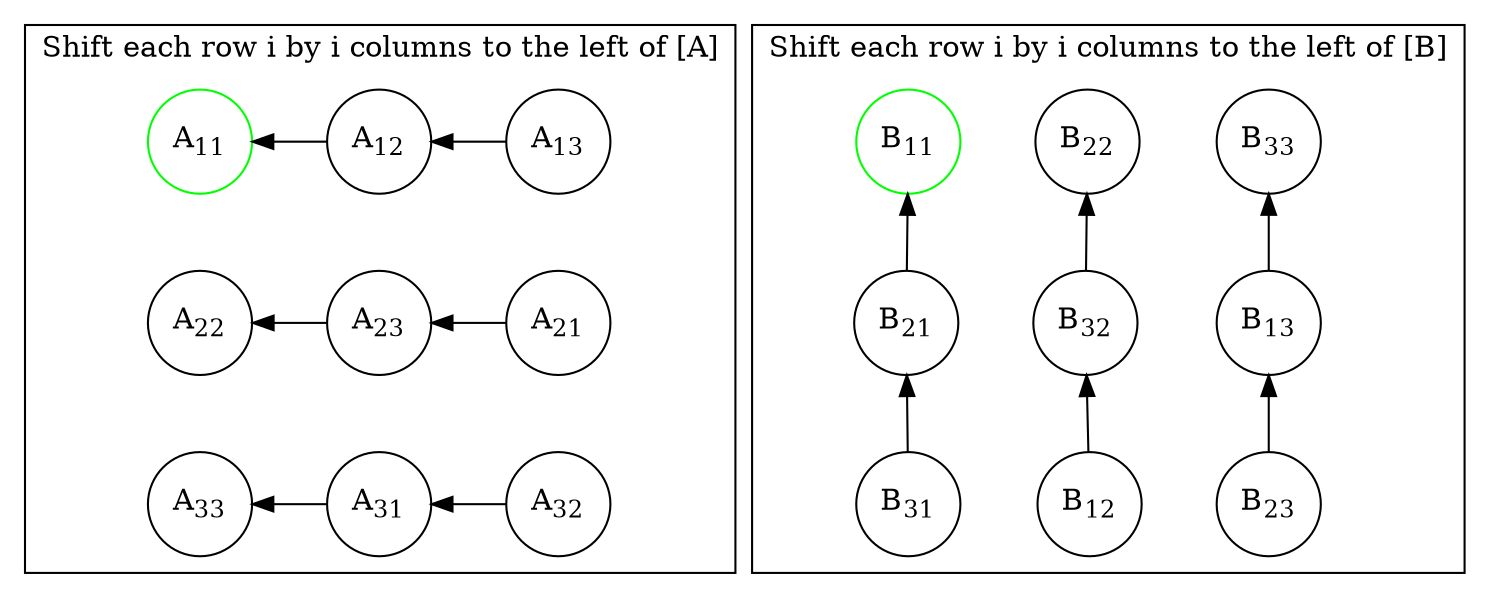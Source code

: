 digraph G {
 // splines="line";
  node [shape=circle,
      fixedsize=true, # don't allow nodes to change sizes dynamically
      width=0.7, nodesep = 0.5, ranksep = 0.5];  
  subgraph cluster_0 {
    nodesep = 0.5;
    //node[ shape = square ];
    edge[dir="back"];//, style=invis];
    a[label = <A<SUB>11</SUB>>, color = green];
    b[label = <A<SUB>12</SUB>>];
    c[label = <A<SUB>13</SUB>>];
    d[label = <A<SUB>21</SUB>>];
//    e[label = <A<SUB>22</SUB>>];
//    f[label = <A<SUB>23</SUB>>];
    g[label = <A<SUB>33</SUB>>];
//    h[label = <A<SUB>32</SUB>>];
    i[label = <A<SUB>32</SUB>>];
    label = "Shift each row i by i columns to the left of [A]";

    d[label = <A<SUB>22</SUB>>];
    f[label = <A<SUB>21</SUB>>];
    e[label = <A<SUB>23</SUB>>];
    //g[label = < <S>A<SUB>31</SUB></S>>];  
    h[label = <A<SUB>31</SUB>>];

    a -> b;
    b -> c;
    a -> d[style=invis];
    c -> f[style=invis];
    f -> d[style=invis];
    d -> e[label = " "];
    e -> f;
    d -> g[style=invis];
    
    g -> h;
    h -> i;
    f -> i[style=invis];
    i -> g[style=invis];

    {rank = same; a;b;c}
    {rank = same; d;e;f}
    {rank = same; g;h;i}
  }
  
  subgraph cluster_1 {
    nodesep = 0.5;
    edge [dir="back"];
    a1[label = <B<SUB>11</SUB>>, color = green];
    b1[label = <B<SUB>12</SUB>>];
    c1[label = <B<SUB>33</SUB>>];
    d1[label = <B<SUB>21</SUB>>];
//    e1[label = <B<SUB>22</SUB>>];
//    f1[label = <B<SUB>23</SUB>>];
    g1[label = <B<SUB>31</SUB>>];
//    h1[label = <B<SUB>32</SUB>>];
    i1[label = <B<SUB>23</SUB>>];
    label = "Shift each row i by i columns to the left of [B]"

    b1[label = <B<SUB>22</SUB>>];
    h1[label = <B<SUB>12</SUB>>];
    e1[label = <B<SUB>32</SUB>>];
//    c1[label = < <S>B<SUB>13</SUB></S>>];
    f1[label = <B<SUB>13</SUB>>]
    
    c1 -> f1;
    f1 -> i1;
    b1 -> e1;
    e1 -> h1;
    h1 -> b1[style=invis];

    a1 -> b1[style=invis];
    b1 -> c1[style=invis];
    a1 -> d1;
    d1 -> e1[style=invis];
    e1 -> f1[style=invis];
    d1 -> g1;
    g1 -> h1[style=invis];
    h1 -> i1[style=invis];
    i1 -> c1[style=invis];
    
    {rank = same; a1;b1;c1}
    {rank = same; d1;e1;f1}
    {rank = same; g1;h1;i1}
  }
  
} 




